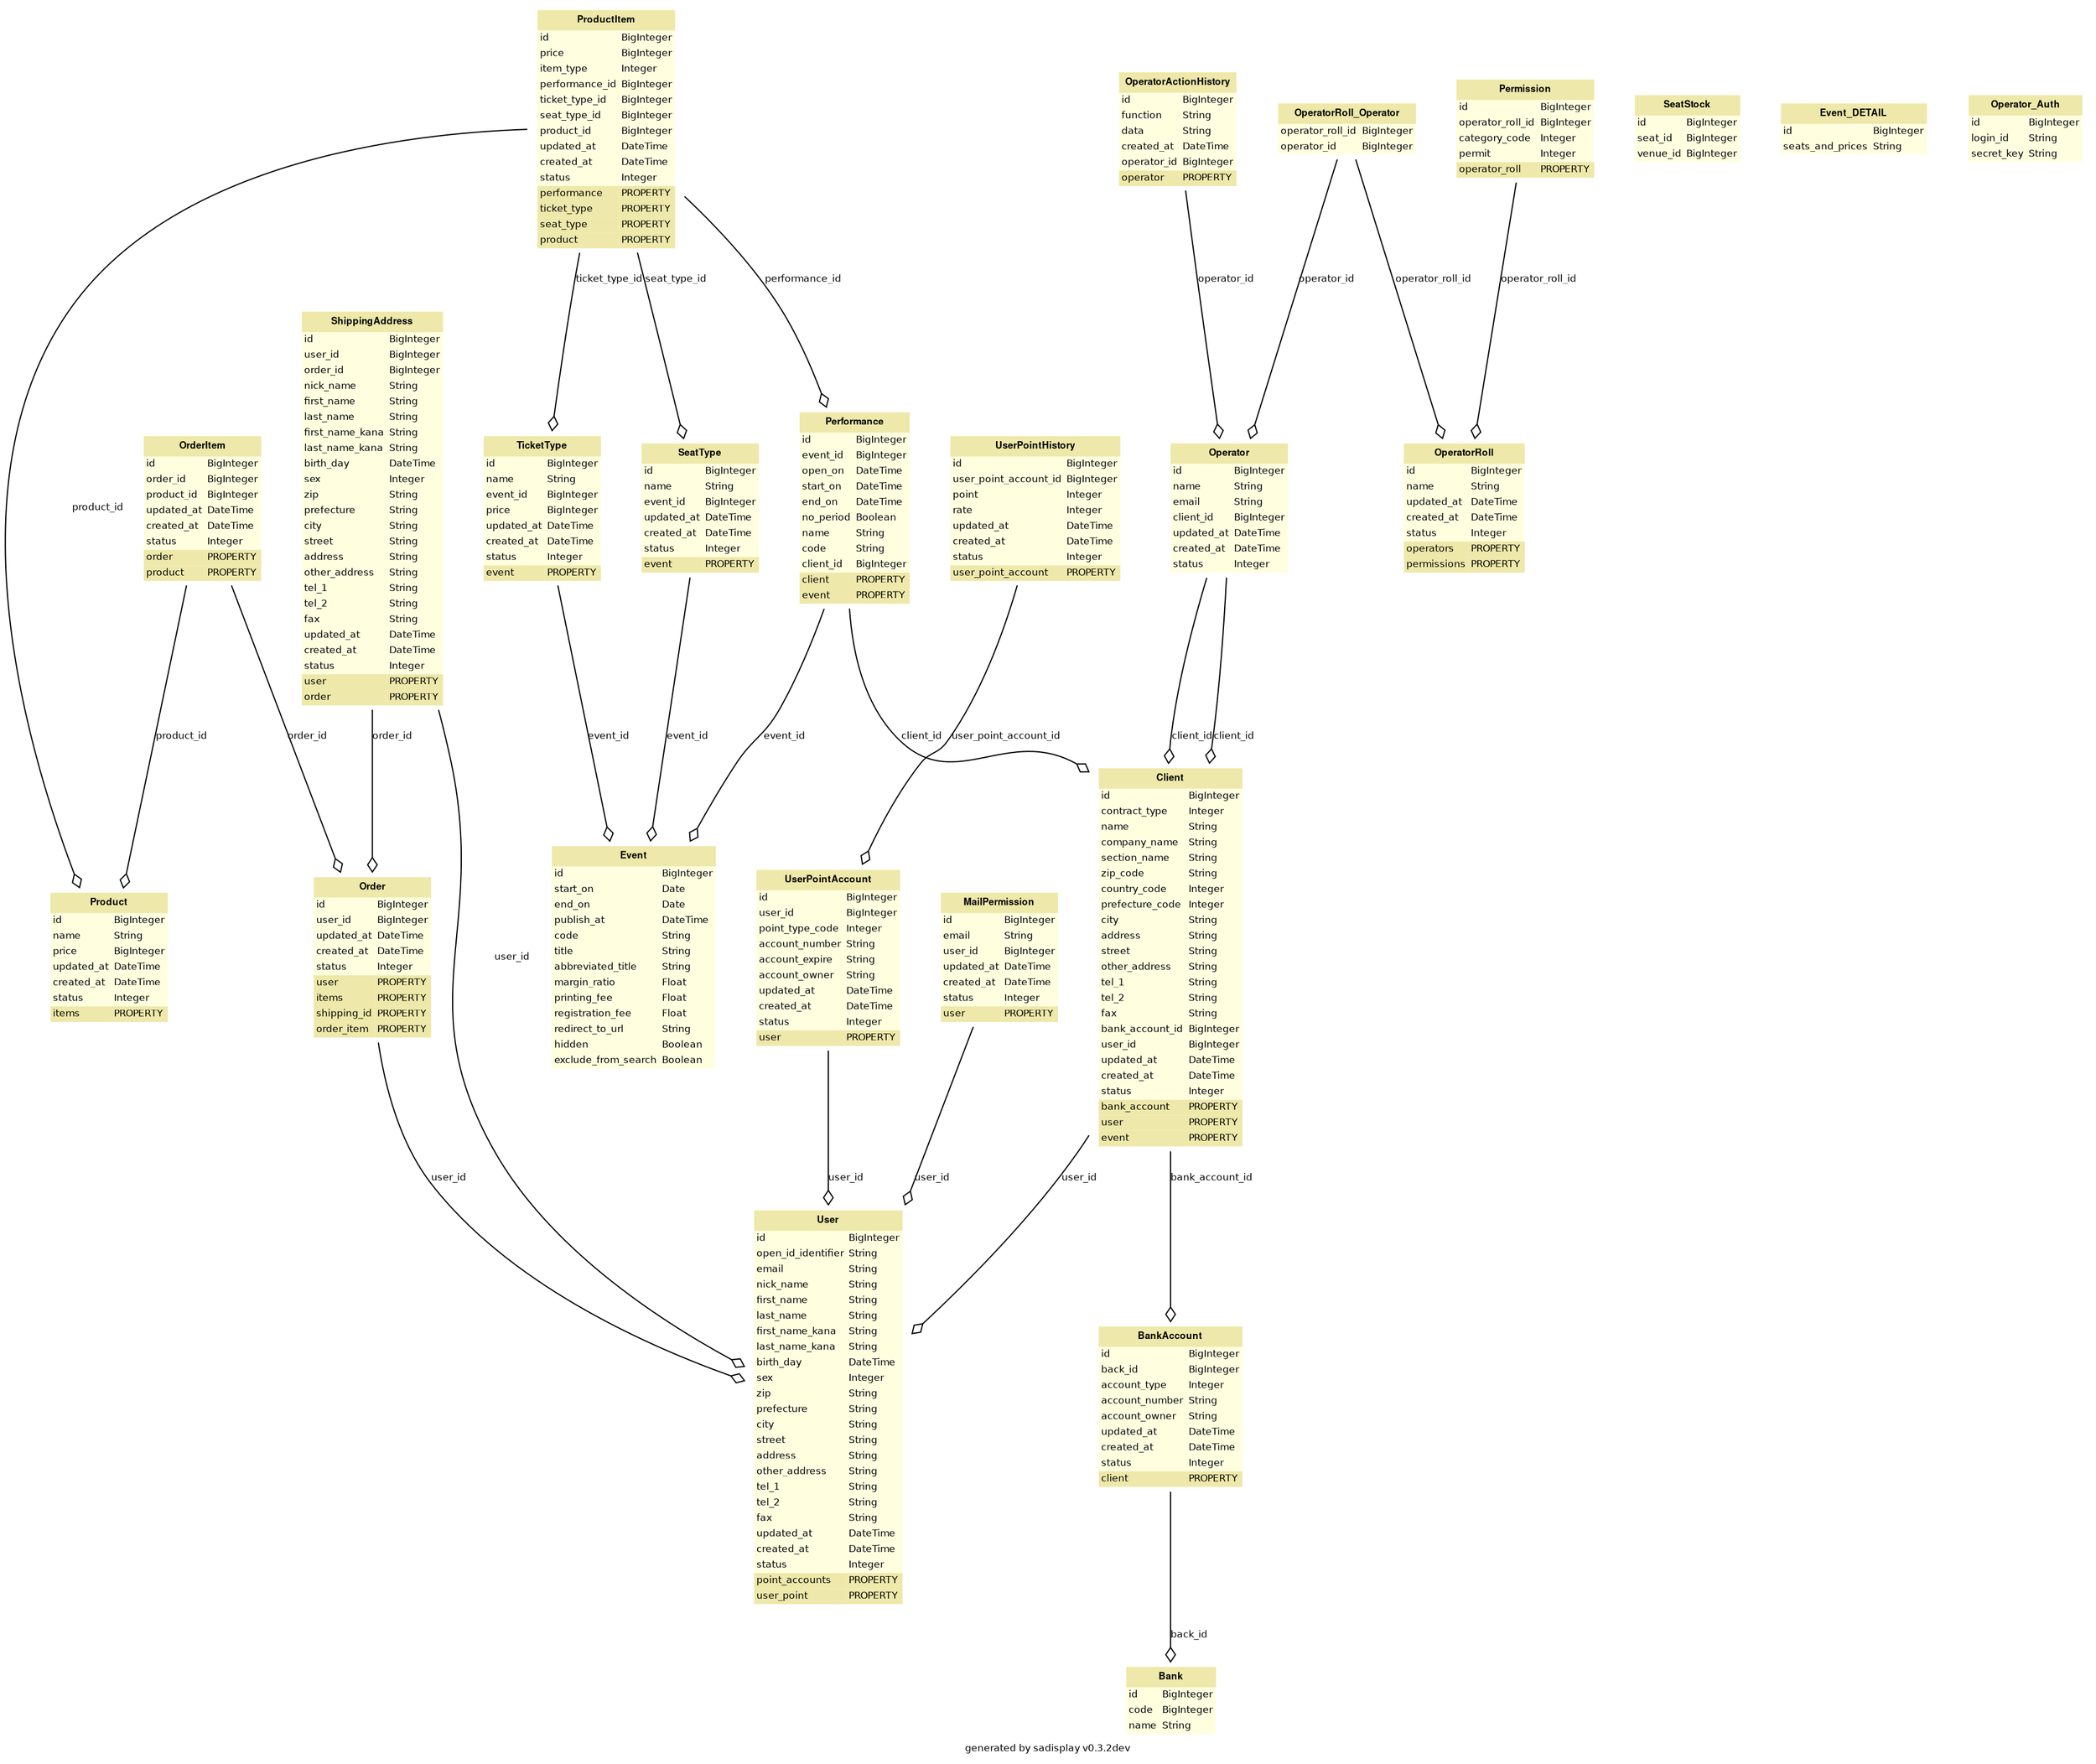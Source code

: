 
        digraph G {
            label = "generated by sadisplay v0.3.2dev";
            fontname = "Bitstream Vera Sans"
            fontsize = 8

            node [
                fontname = "Bitstream Vera Sans"
                fontsize = 8
                shape = "plaintext"
            ]

            edge [
                fontname = "Bitstream Vera Sans"
                fontsize = 8
            ]
    

        Bank [label=<
        <TABLE BGCOLOR="lightyellow" BORDER="0"
            CELLBORDER="0" CELLSPACING="0">
                <TR><TD COLSPAN="2" CELLPADDING="4"
                        ALIGN="CENTER" BGCOLOR="palegoldenrod"
                ><FONT FACE="Helvetica Bold" COLOR="black"
                >Bank</FONT></TD></TR><TR><TD ALIGN="LEFT" BORDER="0"
        ><FONT FACE="Bitstream Vera Sans">id</FONT
        ></TD><TD ALIGN="LEFT"
        ><FONT FACE="Bitstream Vera Sans">BigInteger</FONT
        ></TD></TR> <TR><TD ALIGN="LEFT" BORDER="0"
        ><FONT FACE="Bitstream Vera Sans">code</FONT
        ></TD><TD ALIGN="LEFT"
        ><FONT FACE="Bitstream Vera Sans">BigInteger</FONT
        ></TD></TR> <TR><TD ALIGN="LEFT" BORDER="0"
        ><FONT FACE="Bitstream Vera Sans">name</FONT
        ></TD><TD ALIGN="LEFT"
        ><FONT FACE="Bitstream Vera Sans">String</FONT
        ></TD></TR>
        </TABLE>
    >]
    

        BankAccount [label=<
        <TABLE BGCOLOR="lightyellow" BORDER="0"
            CELLBORDER="0" CELLSPACING="0">
                <TR><TD COLSPAN="2" CELLPADDING="4"
                        ALIGN="CENTER" BGCOLOR="palegoldenrod"
                ><FONT FACE="Helvetica Bold" COLOR="black"
                >BankAccount</FONT></TD></TR><TR><TD ALIGN="LEFT" BORDER="0"
        ><FONT FACE="Bitstream Vera Sans">id</FONT
        ></TD><TD ALIGN="LEFT"
        ><FONT FACE="Bitstream Vera Sans">BigInteger</FONT
        ></TD></TR> <TR><TD ALIGN="LEFT" BORDER="0"
        ><FONT FACE="Bitstream Vera Sans">back_id</FONT
        ></TD><TD ALIGN="LEFT"
        ><FONT FACE="Bitstream Vera Sans">BigInteger</FONT
        ></TD></TR> <TR><TD ALIGN="LEFT" BORDER="0"
        ><FONT FACE="Bitstream Vera Sans">account_type</FONT
        ></TD><TD ALIGN="LEFT"
        ><FONT FACE="Bitstream Vera Sans">Integer</FONT
        ></TD></TR> <TR><TD ALIGN="LEFT" BORDER="0"
        ><FONT FACE="Bitstream Vera Sans">account_number</FONT
        ></TD><TD ALIGN="LEFT"
        ><FONT FACE="Bitstream Vera Sans">String</FONT
        ></TD></TR> <TR><TD ALIGN="LEFT" BORDER="0"
        ><FONT FACE="Bitstream Vera Sans">account_owner</FONT
        ></TD><TD ALIGN="LEFT"
        ><FONT FACE="Bitstream Vera Sans">String</FONT
        ></TD></TR> <TR><TD ALIGN="LEFT" BORDER="0"
        ><FONT FACE="Bitstream Vera Sans">updated_at</FONT
        ></TD><TD ALIGN="LEFT"
        ><FONT FACE="Bitstream Vera Sans">DateTime</FONT
        ></TD></TR> <TR><TD ALIGN="LEFT" BORDER="0"
        ><FONT FACE="Bitstream Vera Sans">created_at</FONT
        ></TD><TD ALIGN="LEFT"
        ><FONT FACE="Bitstream Vera Sans">DateTime</FONT
        ></TD></TR> <TR><TD ALIGN="LEFT" BORDER="0"
        ><FONT FACE="Bitstream Vera Sans">status</FONT
        ></TD><TD ALIGN="LEFT"
        ><FONT FACE="Bitstream Vera Sans">Integer</FONT
        ></TD></TR><TR><TD ALIGN="LEFT" BORDER="0"
        BGCOLOR="palegoldenrod"
        ><FONT FACE="Bitstream Vera Sans">client</FONT></TD
        ><TD BGCOLOR="palegoldenrod" ALIGN="LEFT"
        ><FONT FACE="Bitstream Vera Sans">PROPERTY</FONT
        ></TD></TR>
        </TABLE>
    >]
    

        Client [label=<
        <TABLE BGCOLOR="lightyellow" BORDER="0"
            CELLBORDER="0" CELLSPACING="0">
                <TR><TD COLSPAN="2" CELLPADDING="4"
                        ALIGN="CENTER" BGCOLOR="palegoldenrod"
                ><FONT FACE="Helvetica Bold" COLOR="black"
                >Client</FONT></TD></TR><TR><TD ALIGN="LEFT" BORDER="0"
        ><FONT FACE="Bitstream Vera Sans">id</FONT
        ></TD><TD ALIGN="LEFT"
        ><FONT FACE="Bitstream Vera Sans">BigInteger</FONT
        ></TD></TR> <TR><TD ALIGN="LEFT" BORDER="0"
        ><FONT FACE="Bitstream Vera Sans">contract_type</FONT
        ></TD><TD ALIGN="LEFT"
        ><FONT FACE="Bitstream Vera Sans">Integer</FONT
        ></TD></TR> <TR><TD ALIGN="LEFT" BORDER="0"
        ><FONT FACE="Bitstream Vera Sans">name</FONT
        ></TD><TD ALIGN="LEFT"
        ><FONT FACE="Bitstream Vera Sans">String</FONT
        ></TD></TR> <TR><TD ALIGN="LEFT" BORDER="0"
        ><FONT FACE="Bitstream Vera Sans">company_name</FONT
        ></TD><TD ALIGN="LEFT"
        ><FONT FACE="Bitstream Vera Sans">String</FONT
        ></TD></TR> <TR><TD ALIGN="LEFT" BORDER="0"
        ><FONT FACE="Bitstream Vera Sans">section_name</FONT
        ></TD><TD ALIGN="LEFT"
        ><FONT FACE="Bitstream Vera Sans">String</FONT
        ></TD></TR> <TR><TD ALIGN="LEFT" BORDER="0"
        ><FONT FACE="Bitstream Vera Sans">zip_code</FONT
        ></TD><TD ALIGN="LEFT"
        ><FONT FACE="Bitstream Vera Sans">String</FONT
        ></TD></TR> <TR><TD ALIGN="LEFT" BORDER="0"
        ><FONT FACE="Bitstream Vera Sans">country_code</FONT
        ></TD><TD ALIGN="LEFT"
        ><FONT FACE="Bitstream Vera Sans">Integer</FONT
        ></TD></TR> <TR><TD ALIGN="LEFT" BORDER="0"
        ><FONT FACE="Bitstream Vera Sans">prefecture_code</FONT
        ></TD><TD ALIGN="LEFT"
        ><FONT FACE="Bitstream Vera Sans">Integer</FONT
        ></TD></TR> <TR><TD ALIGN="LEFT" BORDER="0"
        ><FONT FACE="Bitstream Vera Sans">city</FONT
        ></TD><TD ALIGN="LEFT"
        ><FONT FACE="Bitstream Vera Sans">String</FONT
        ></TD></TR> <TR><TD ALIGN="LEFT" BORDER="0"
        ><FONT FACE="Bitstream Vera Sans">address</FONT
        ></TD><TD ALIGN="LEFT"
        ><FONT FACE="Bitstream Vera Sans">String</FONT
        ></TD></TR> <TR><TD ALIGN="LEFT" BORDER="0"
        ><FONT FACE="Bitstream Vera Sans">street</FONT
        ></TD><TD ALIGN="LEFT"
        ><FONT FACE="Bitstream Vera Sans">String</FONT
        ></TD></TR> <TR><TD ALIGN="LEFT" BORDER="0"
        ><FONT FACE="Bitstream Vera Sans">other_address</FONT
        ></TD><TD ALIGN="LEFT"
        ><FONT FACE="Bitstream Vera Sans">String</FONT
        ></TD></TR> <TR><TD ALIGN="LEFT" BORDER="0"
        ><FONT FACE="Bitstream Vera Sans">tel_1</FONT
        ></TD><TD ALIGN="LEFT"
        ><FONT FACE="Bitstream Vera Sans">String</FONT
        ></TD></TR> <TR><TD ALIGN="LEFT" BORDER="0"
        ><FONT FACE="Bitstream Vera Sans">tel_2</FONT
        ></TD><TD ALIGN="LEFT"
        ><FONT FACE="Bitstream Vera Sans">String</FONT
        ></TD></TR> <TR><TD ALIGN="LEFT" BORDER="0"
        ><FONT FACE="Bitstream Vera Sans">fax</FONT
        ></TD><TD ALIGN="LEFT"
        ><FONT FACE="Bitstream Vera Sans">String</FONT
        ></TD></TR> <TR><TD ALIGN="LEFT" BORDER="0"
        ><FONT FACE="Bitstream Vera Sans">bank_account_id</FONT
        ></TD><TD ALIGN="LEFT"
        ><FONT FACE="Bitstream Vera Sans">BigInteger</FONT
        ></TD></TR> <TR><TD ALIGN="LEFT" BORDER="0"
        ><FONT FACE="Bitstream Vera Sans">user_id</FONT
        ></TD><TD ALIGN="LEFT"
        ><FONT FACE="Bitstream Vera Sans">BigInteger</FONT
        ></TD></TR> <TR><TD ALIGN="LEFT" BORDER="0"
        ><FONT FACE="Bitstream Vera Sans">updated_at</FONT
        ></TD><TD ALIGN="LEFT"
        ><FONT FACE="Bitstream Vera Sans">DateTime</FONT
        ></TD></TR> <TR><TD ALIGN="LEFT" BORDER="0"
        ><FONT FACE="Bitstream Vera Sans">created_at</FONT
        ></TD><TD ALIGN="LEFT"
        ><FONT FACE="Bitstream Vera Sans">DateTime</FONT
        ></TD></TR> <TR><TD ALIGN="LEFT" BORDER="0"
        ><FONT FACE="Bitstream Vera Sans">status</FONT
        ></TD><TD ALIGN="LEFT"
        ><FONT FACE="Bitstream Vera Sans">Integer</FONT
        ></TD></TR><TR><TD ALIGN="LEFT" BORDER="0"
        BGCOLOR="palegoldenrod"
        ><FONT FACE="Bitstream Vera Sans">bank_account</FONT></TD
        ><TD BGCOLOR="palegoldenrod" ALIGN="LEFT"
        ><FONT FACE="Bitstream Vera Sans">PROPERTY</FONT
        ></TD></TR> <TR><TD ALIGN="LEFT" BORDER="0"
        BGCOLOR="palegoldenrod"
        ><FONT FACE="Bitstream Vera Sans">user</FONT></TD
        ><TD BGCOLOR="palegoldenrod" ALIGN="LEFT"
        ><FONT FACE="Bitstream Vera Sans">PROPERTY</FONT
        ></TD></TR> <TR><TD ALIGN="LEFT" BORDER="0"
        BGCOLOR="palegoldenrod"
        ><FONT FACE="Bitstream Vera Sans">event</FONT></TD
        ><TD BGCOLOR="palegoldenrod" ALIGN="LEFT"
        ><FONT FACE="Bitstream Vera Sans">PROPERTY</FONT
        ></TD></TR>
        </TABLE>
    >]
    

        Event [label=<
        <TABLE BGCOLOR="lightyellow" BORDER="0"
            CELLBORDER="0" CELLSPACING="0">
                <TR><TD COLSPAN="2" CELLPADDING="4"
                        ALIGN="CENTER" BGCOLOR="palegoldenrod"
                ><FONT FACE="Helvetica Bold" COLOR="black"
                >Event</FONT></TD></TR><TR><TD ALIGN="LEFT" BORDER="0"
        ><FONT FACE="Bitstream Vera Sans">id</FONT
        ></TD><TD ALIGN="LEFT"
        ><FONT FACE="Bitstream Vera Sans">BigInteger</FONT
        ></TD></TR> <TR><TD ALIGN="LEFT" BORDER="0"
        ><FONT FACE="Bitstream Vera Sans">start_on</FONT
        ></TD><TD ALIGN="LEFT"
        ><FONT FACE="Bitstream Vera Sans">Date</FONT
        ></TD></TR> <TR><TD ALIGN="LEFT" BORDER="0"
        ><FONT FACE="Bitstream Vera Sans">end_on</FONT
        ></TD><TD ALIGN="LEFT"
        ><FONT FACE="Bitstream Vera Sans">Date</FONT
        ></TD></TR> <TR><TD ALIGN="LEFT" BORDER="0"
        ><FONT FACE="Bitstream Vera Sans">publish_at</FONT
        ></TD><TD ALIGN="LEFT"
        ><FONT FACE="Bitstream Vera Sans">DateTime</FONT
        ></TD></TR> <TR><TD ALIGN="LEFT" BORDER="0"
        ><FONT FACE="Bitstream Vera Sans">code</FONT
        ></TD><TD ALIGN="LEFT"
        ><FONT FACE="Bitstream Vera Sans">String</FONT
        ></TD></TR> <TR><TD ALIGN="LEFT" BORDER="0"
        ><FONT FACE="Bitstream Vera Sans">title</FONT
        ></TD><TD ALIGN="LEFT"
        ><FONT FACE="Bitstream Vera Sans">String</FONT
        ></TD></TR> <TR><TD ALIGN="LEFT" BORDER="0"
        ><FONT FACE="Bitstream Vera Sans">abbreviated_title</FONT
        ></TD><TD ALIGN="LEFT"
        ><FONT FACE="Bitstream Vera Sans">String</FONT
        ></TD></TR> <TR><TD ALIGN="LEFT" BORDER="0"
        ><FONT FACE="Bitstream Vera Sans">margin_ratio</FONT
        ></TD><TD ALIGN="LEFT"
        ><FONT FACE="Bitstream Vera Sans">Float</FONT
        ></TD></TR> <TR><TD ALIGN="LEFT" BORDER="0"
        ><FONT FACE="Bitstream Vera Sans">printing_fee</FONT
        ></TD><TD ALIGN="LEFT"
        ><FONT FACE="Bitstream Vera Sans">Float</FONT
        ></TD></TR> <TR><TD ALIGN="LEFT" BORDER="0"
        ><FONT FACE="Bitstream Vera Sans">registration_fee</FONT
        ></TD><TD ALIGN="LEFT"
        ><FONT FACE="Bitstream Vera Sans">Float</FONT
        ></TD></TR> <TR><TD ALIGN="LEFT" BORDER="0"
        ><FONT FACE="Bitstream Vera Sans">redirect_to_url</FONT
        ></TD><TD ALIGN="LEFT"
        ><FONT FACE="Bitstream Vera Sans">String</FONT
        ></TD></TR> <TR><TD ALIGN="LEFT" BORDER="0"
        ><FONT FACE="Bitstream Vera Sans">hidden</FONT
        ></TD><TD ALIGN="LEFT"
        ><FONT FACE="Bitstream Vera Sans">Boolean</FONT
        ></TD></TR> <TR><TD ALIGN="LEFT" BORDER="0"
        ><FONT FACE="Bitstream Vera Sans">exclude_from_search</FONT
        ></TD><TD ALIGN="LEFT"
        ><FONT FACE="Bitstream Vera Sans">Boolean</FONT
        ></TD></TR> <TR><TD ALIGN="LEFT" BORDER="0"
        ><FONT FACE="Bitstream Vera Sans">seats_and_prices</FONT
        ></TD><TD ALIGN="LEFT"
        ><FONT FACE="Bitstream Vera Sans">String</FONT
        ></TD></TR><TR><TD ALIGN="LEFT" BORDER="0"
        BGCOLOR="palegoldenrod"
        ><FONT FACE="Bitstream Vera Sans">performances</FONT></TD
        ><TD BGCOLOR="palegoldenrod" ALIGN="LEFT"
        ><FONT FACE="Bitstream Vera Sans">PROPERTY</FONT
        ></TD></TR>
        </TABLE>
    >]
    

        MailPermission [label=<
        <TABLE BGCOLOR="lightyellow" BORDER="0"
            CELLBORDER="0" CELLSPACING="0">
                <TR><TD COLSPAN="2" CELLPADDING="4"
                        ALIGN="CENTER" BGCOLOR="palegoldenrod"
                ><FONT FACE="Helvetica Bold" COLOR="black"
                >MailPermission</FONT></TD></TR><TR><TD ALIGN="LEFT" BORDER="0"
        ><FONT FACE="Bitstream Vera Sans">id</FONT
        ></TD><TD ALIGN="LEFT"
        ><FONT FACE="Bitstream Vera Sans">BigInteger</FONT
        ></TD></TR> <TR><TD ALIGN="LEFT" BORDER="0"
        ><FONT FACE="Bitstream Vera Sans">email</FONT
        ></TD><TD ALIGN="LEFT"
        ><FONT FACE="Bitstream Vera Sans">String</FONT
        ></TD></TR> <TR><TD ALIGN="LEFT" BORDER="0"
        ><FONT FACE="Bitstream Vera Sans">user_id</FONT
        ></TD><TD ALIGN="LEFT"
        ><FONT FACE="Bitstream Vera Sans">BigInteger</FONT
        ></TD></TR> <TR><TD ALIGN="LEFT" BORDER="0"
        ><FONT FACE="Bitstream Vera Sans">updated_at</FONT
        ></TD><TD ALIGN="LEFT"
        ><FONT FACE="Bitstream Vera Sans">DateTime</FONT
        ></TD></TR> <TR><TD ALIGN="LEFT" BORDER="0"
        ><FONT FACE="Bitstream Vera Sans">created_at</FONT
        ></TD><TD ALIGN="LEFT"
        ><FONT FACE="Bitstream Vera Sans">DateTime</FONT
        ></TD></TR> <TR><TD ALIGN="LEFT" BORDER="0"
        ><FONT FACE="Bitstream Vera Sans">status</FONT
        ></TD><TD ALIGN="LEFT"
        ><FONT FACE="Bitstream Vera Sans">Integer</FONT
        ></TD></TR><TR><TD ALIGN="LEFT" BORDER="0"
        BGCOLOR="palegoldenrod"
        ><FONT FACE="Bitstream Vera Sans">user</FONT></TD
        ><TD BGCOLOR="palegoldenrod" ALIGN="LEFT"
        ><FONT FACE="Bitstream Vera Sans">PROPERTY</FONT
        ></TD></TR>
        </TABLE>
    >]
    

        Operator [label=<
        <TABLE BGCOLOR="lightyellow" BORDER="0"
            CELLBORDER="0" CELLSPACING="0">
                <TR><TD COLSPAN="2" CELLPADDING="4"
                        ALIGN="CENTER" BGCOLOR="palegoldenrod"
                ><FONT FACE="Helvetica Bold" COLOR="black"
                >Operator</FONT></TD></TR><TR><TD ALIGN="LEFT" BORDER="0"
        ><FONT FACE="Bitstream Vera Sans">id</FONT
        ></TD><TD ALIGN="LEFT"
        ><FONT FACE="Bitstream Vera Sans">BigInteger</FONT
        ></TD></TR> <TR><TD ALIGN="LEFT" BORDER="0"
        ><FONT FACE="Bitstream Vera Sans">name</FONT
        ></TD><TD ALIGN="LEFT"
        ><FONT FACE="Bitstream Vera Sans">String</FONT
        ></TD></TR> <TR><TD ALIGN="LEFT" BORDER="0"
        ><FONT FACE="Bitstream Vera Sans">email</FONT
        ></TD><TD ALIGN="LEFT"
        ><FONT FACE="Bitstream Vera Sans">String</FONT
        ></TD></TR> <TR><TD ALIGN="LEFT" BORDER="0"
        ><FONT FACE="Bitstream Vera Sans">client_id</FONT
        ></TD><TD ALIGN="LEFT"
        ><FONT FACE="Bitstream Vera Sans">BigInteger</FONT
        ></TD></TR> <TR><TD ALIGN="LEFT" BORDER="0"
        ><FONT FACE="Bitstream Vera Sans">updated_at</FONT
        ></TD><TD ALIGN="LEFT"
        ><FONT FACE="Bitstream Vera Sans">DateTime</FONT
        ></TD></TR> <TR><TD ALIGN="LEFT" BORDER="0"
        ><FONT FACE="Bitstream Vera Sans">created_at</FONT
        ></TD><TD ALIGN="LEFT"
        ><FONT FACE="Bitstream Vera Sans">DateTime</FONT
        ></TD></TR> <TR><TD ALIGN="LEFT" BORDER="0"
        ><FONT FACE="Bitstream Vera Sans">status</FONT
        ></TD><TD ALIGN="LEFT"
        ><FONT FACE="Bitstream Vera Sans">Integer</FONT
        ></TD></TR> <TR><TD ALIGN="LEFT" BORDER="0"
        ><FONT FACE="Bitstream Vera Sans">login_id</FONT
        ></TD><TD ALIGN="LEFT"
        ><FONT FACE="Bitstream Vera Sans">String</FONT
        ></TD></TR> <TR><TD ALIGN="LEFT" BORDER="0"
        ><FONT FACE="Bitstream Vera Sans">secret_key</FONT
        ></TD><TD ALIGN="LEFT"
        ><FONT FACE="Bitstream Vera Sans">String</FONT
        ></TD></TR><TR><TD ALIGN="LEFT" BORDER="0"
        BGCOLOR="palegoldenrod"
        ><FONT FACE="Bitstream Vera Sans">client</FONT></TD
        ><TD BGCOLOR="palegoldenrod" ALIGN="LEFT"
        ><FONT FACE="Bitstream Vera Sans">PROPERTY</FONT
        ></TD></TR> <TR><TD ALIGN="LEFT" BORDER="0"
        BGCOLOR="palegoldenrod"
        ><FONT FACE="Bitstream Vera Sans">OperatorRoll</FONT></TD
        ><TD BGCOLOR="palegoldenrod" ALIGN="LEFT"
        ><FONT FACE="Bitstream Vera Sans">PROPERTY</FONT
        ></TD></TR>
        </TABLE>
    >]
    

        OperatorActionHistory [label=<
        <TABLE BGCOLOR="lightyellow" BORDER="0"
            CELLBORDER="0" CELLSPACING="0">
                <TR><TD COLSPAN="2" CELLPADDING="4"
                        ALIGN="CENTER" BGCOLOR="palegoldenrod"
                ><FONT FACE="Helvetica Bold" COLOR="black"
                >OperatorActionHistory</FONT></TD></TR><TR><TD ALIGN="LEFT" BORDER="0"
        ><FONT FACE="Bitstream Vera Sans">id</FONT
        ></TD><TD ALIGN="LEFT"
        ><FONT FACE="Bitstream Vera Sans">BigInteger</FONT
        ></TD></TR> <TR><TD ALIGN="LEFT" BORDER="0"
        ><FONT FACE="Bitstream Vera Sans">function</FONT
        ></TD><TD ALIGN="LEFT"
        ><FONT FACE="Bitstream Vera Sans">String</FONT
        ></TD></TR> <TR><TD ALIGN="LEFT" BORDER="0"
        ><FONT FACE="Bitstream Vera Sans">data</FONT
        ></TD><TD ALIGN="LEFT"
        ><FONT FACE="Bitstream Vera Sans">String</FONT
        ></TD></TR> <TR><TD ALIGN="LEFT" BORDER="0"
        ><FONT FACE="Bitstream Vera Sans">created_at</FONT
        ></TD><TD ALIGN="LEFT"
        ><FONT FACE="Bitstream Vera Sans">DateTime</FONT
        ></TD></TR> <TR><TD ALIGN="LEFT" BORDER="0"
        ><FONT FACE="Bitstream Vera Sans">operator_id</FONT
        ></TD><TD ALIGN="LEFT"
        ><FONT FACE="Bitstream Vera Sans">BigInteger</FONT
        ></TD></TR><TR><TD ALIGN="LEFT" BORDER="0"
        BGCOLOR="palegoldenrod"
        ><FONT FACE="Bitstream Vera Sans">operator</FONT></TD
        ><TD BGCOLOR="palegoldenrod" ALIGN="LEFT"
        ><FONT FACE="Bitstream Vera Sans">PROPERTY</FONT
        ></TD></TR>
        </TABLE>
    >]
    

        OperatorRoll [label=<
        <TABLE BGCOLOR="lightyellow" BORDER="0"
            CELLBORDER="0" CELLSPACING="0">
                <TR><TD COLSPAN="2" CELLPADDING="4"
                        ALIGN="CENTER" BGCOLOR="palegoldenrod"
                ><FONT FACE="Helvetica Bold" COLOR="black"
                >OperatorRoll</FONT></TD></TR><TR><TD ALIGN="LEFT" BORDER="0"
        ><FONT FACE="Bitstream Vera Sans">id</FONT
        ></TD><TD ALIGN="LEFT"
        ><FONT FACE="Bitstream Vera Sans">BigInteger</FONT
        ></TD></TR> <TR><TD ALIGN="LEFT" BORDER="0"
        ><FONT FACE="Bitstream Vera Sans">name</FONT
        ></TD><TD ALIGN="LEFT"
        ><FONT FACE="Bitstream Vera Sans">String</FONT
        ></TD></TR> <TR><TD ALIGN="LEFT" BORDER="0"
        ><FONT FACE="Bitstream Vera Sans">updated_at</FONT
        ></TD><TD ALIGN="LEFT"
        ><FONT FACE="Bitstream Vera Sans">DateTime</FONT
        ></TD></TR> <TR><TD ALIGN="LEFT" BORDER="0"
        ><FONT FACE="Bitstream Vera Sans">created_at</FONT
        ></TD><TD ALIGN="LEFT"
        ><FONT FACE="Bitstream Vera Sans">DateTime</FONT
        ></TD></TR> <TR><TD ALIGN="LEFT" BORDER="0"
        ><FONT FACE="Bitstream Vera Sans">status</FONT
        ></TD><TD ALIGN="LEFT"
        ><FONT FACE="Bitstream Vera Sans">Integer</FONT
        ></TD></TR><TR><TD ALIGN="LEFT" BORDER="0"
        BGCOLOR="palegoldenrod"
        ><FONT FACE="Bitstream Vera Sans">operators</FONT></TD
        ><TD BGCOLOR="palegoldenrod" ALIGN="LEFT"
        ><FONT FACE="Bitstream Vera Sans">PROPERTY</FONT
        ></TD></TR> <TR><TD ALIGN="LEFT" BORDER="0"
        BGCOLOR="palegoldenrod"
        ><FONT FACE="Bitstream Vera Sans">permissions</FONT></TD
        ><TD BGCOLOR="palegoldenrod" ALIGN="LEFT"
        ><FONT FACE="Bitstream Vera Sans">PROPERTY</FONT
        ></TD></TR>
        </TABLE>
    >]
    

        Order [label=<
        <TABLE BGCOLOR="lightyellow" BORDER="0"
            CELLBORDER="0" CELLSPACING="0">
                <TR><TD COLSPAN="2" CELLPADDING="4"
                        ALIGN="CENTER" BGCOLOR="palegoldenrod"
                ><FONT FACE="Helvetica Bold" COLOR="black"
                >Order</FONT></TD></TR><TR><TD ALIGN="LEFT" BORDER="0"
        ><FONT FACE="Bitstream Vera Sans">id</FONT
        ></TD><TD ALIGN="LEFT"
        ><FONT FACE="Bitstream Vera Sans">BigInteger</FONT
        ></TD></TR> <TR><TD ALIGN="LEFT" BORDER="0"
        ><FONT FACE="Bitstream Vera Sans">user_id</FONT
        ></TD><TD ALIGN="LEFT"
        ><FONT FACE="Bitstream Vera Sans">BigInteger</FONT
        ></TD></TR> <TR><TD ALIGN="LEFT" BORDER="0"
        ><FONT FACE="Bitstream Vera Sans">updated_at</FONT
        ></TD><TD ALIGN="LEFT"
        ><FONT FACE="Bitstream Vera Sans">DateTime</FONT
        ></TD></TR> <TR><TD ALIGN="LEFT" BORDER="0"
        ><FONT FACE="Bitstream Vera Sans">created_at</FONT
        ></TD><TD ALIGN="LEFT"
        ><FONT FACE="Bitstream Vera Sans">DateTime</FONT
        ></TD></TR> <TR><TD ALIGN="LEFT" BORDER="0"
        ><FONT FACE="Bitstream Vera Sans">status</FONT
        ></TD><TD ALIGN="LEFT"
        ><FONT FACE="Bitstream Vera Sans">Integer</FONT
        ></TD></TR><TR><TD ALIGN="LEFT" BORDER="0"
        BGCOLOR="palegoldenrod"
        ><FONT FACE="Bitstream Vera Sans">user</FONT></TD
        ><TD BGCOLOR="palegoldenrod" ALIGN="LEFT"
        ><FONT FACE="Bitstream Vera Sans">PROPERTY</FONT
        ></TD></TR> <TR><TD ALIGN="LEFT" BORDER="0"
        BGCOLOR="palegoldenrod"
        ><FONT FACE="Bitstream Vera Sans">items</FONT></TD
        ><TD BGCOLOR="palegoldenrod" ALIGN="LEFT"
        ><FONT FACE="Bitstream Vera Sans">PROPERTY</FONT
        ></TD></TR> <TR><TD ALIGN="LEFT" BORDER="0"
        BGCOLOR="palegoldenrod"
        ><FONT FACE="Bitstream Vera Sans">shipping_id</FONT></TD
        ><TD BGCOLOR="palegoldenrod" ALIGN="LEFT"
        ><FONT FACE="Bitstream Vera Sans">PROPERTY</FONT
        ></TD></TR> <TR><TD ALIGN="LEFT" BORDER="0"
        BGCOLOR="palegoldenrod"
        ><FONT FACE="Bitstream Vera Sans">order_item</FONT></TD
        ><TD BGCOLOR="palegoldenrod" ALIGN="LEFT"
        ><FONT FACE="Bitstream Vera Sans">PROPERTY</FONT
        ></TD></TR>
        </TABLE>
    >]
    

        OrderItem [label=<
        <TABLE BGCOLOR="lightyellow" BORDER="0"
            CELLBORDER="0" CELLSPACING="0">
                <TR><TD COLSPAN="2" CELLPADDING="4"
                        ALIGN="CENTER" BGCOLOR="palegoldenrod"
                ><FONT FACE="Helvetica Bold" COLOR="black"
                >OrderItem</FONT></TD></TR><TR><TD ALIGN="LEFT" BORDER="0"
        ><FONT FACE="Bitstream Vera Sans">id</FONT
        ></TD><TD ALIGN="LEFT"
        ><FONT FACE="Bitstream Vera Sans">BigInteger</FONT
        ></TD></TR> <TR><TD ALIGN="LEFT" BORDER="0"
        ><FONT FACE="Bitstream Vera Sans">order_id</FONT
        ></TD><TD ALIGN="LEFT"
        ><FONT FACE="Bitstream Vera Sans">BigInteger</FONT
        ></TD></TR> <TR><TD ALIGN="LEFT" BORDER="0"
        ><FONT FACE="Bitstream Vera Sans">product_id</FONT
        ></TD><TD ALIGN="LEFT"
        ><FONT FACE="Bitstream Vera Sans">BigInteger</FONT
        ></TD></TR> <TR><TD ALIGN="LEFT" BORDER="0"
        ><FONT FACE="Bitstream Vera Sans">updated_at</FONT
        ></TD><TD ALIGN="LEFT"
        ><FONT FACE="Bitstream Vera Sans">DateTime</FONT
        ></TD></TR> <TR><TD ALIGN="LEFT" BORDER="0"
        ><FONT FACE="Bitstream Vera Sans">created_at</FONT
        ></TD><TD ALIGN="LEFT"
        ><FONT FACE="Bitstream Vera Sans">DateTime</FONT
        ></TD></TR> <TR><TD ALIGN="LEFT" BORDER="0"
        ><FONT FACE="Bitstream Vera Sans">status</FONT
        ></TD><TD ALIGN="LEFT"
        ><FONT FACE="Bitstream Vera Sans">Integer</FONT
        ></TD></TR><TR><TD ALIGN="LEFT" BORDER="0"
        BGCOLOR="palegoldenrod"
        ><FONT FACE="Bitstream Vera Sans">order</FONT></TD
        ><TD BGCOLOR="palegoldenrod" ALIGN="LEFT"
        ><FONT FACE="Bitstream Vera Sans">PROPERTY</FONT
        ></TD></TR> <TR><TD ALIGN="LEFT" BORDER="0"
        BGCOLOR="palegoldenrod"
        ><FONT FACE="Bitstream Vera Sans">product</FONT></TD
        ><TD BGCOLOR="palegoldenrod" ALIGN="LEFT"
        ><FONT FACE="Bitstream Vera Sans">PROPERTY</FONT
        ></TD></TR>
        </TABLE>
    >]
    

        Performance [label=<
        <TABLE BGCOLOR="lightyellow" BORDER="0"
            CELLBORDER="0" CELLSPACING="0">
                <TR><TD COLSPAN="2" CELLPADDING="4"
                        ALIGN="CENTER" BGCOLOR="palegoldenrod"
                ><FONT FACE="Helvetica Bold" COLOR="black"
                >Performance</FONT></TD></TR><TR><TD ALIGN="LEFT" BORDER="0"
        ><FONT FACE="Bitstream Vera Sans">id</FONT
        ></TD><TD ALIGN="LEFT"
        ><FONT FACE="Bitstream Vera Sans">BigInteger</FONT
        ></TD></TR> <TR><TD ALIGN="LEFT" BORDER="0"
        ><FONT FACE="Bitstream Vera Sans">event_id</FONT
        ></TD><TD ALIGN="LEFT"
        ><FONT FACE="Bitstream Vera Sans">BigInteger</FONT
        ></TD></TR> <TR><TD ALIGN="LEFT" BORDER="0"
        ><FONT FACE="Bitstream Vera Sans">open_on</FONT
        ></TD><TD ALIGN="LEFT"
        ><FONT FACE="Bitstream Vera Sans">DateTime</FONT
        ></TD></TR> <TR><TD ALIGN="LEFT" BORDER="0"
        ><FONT FACE="Bitstream Vera Sans">start_on</FONT
        ></TD><TD ALIGN="LEFT"
        ><FONT FACE="Bitstream Vera Sans">DateTime</FONT
        ></TD></TR> <TR><TD ALIGN="LEFT" BORDER="0"
        ><FONT FACE="Bitstream Vera Sans">end_on</FONT
        ></TD><TD ALIGN="LEFT"
        ><FONT FACE="Bitstream Vera Sans">DateTime</FONT
        ></TD></TR> <TR><TD ALIGN="LEFT" BORDER="0"
        ><FONT FACE="Bitstream Vera Sans">no_period</FONT
        ></TD><TD ALIGN="LEFT"
        ><FONT FACE="Bitstream Vera Sans">Boolean</FONT
        ></TD></TR> <TR><TD ALIGN="LEFT" BORDER="0"
        ><FONT FACE="Bitstream Vera Sans">name</FONT
        ></TD><TD ALIGN="LEFT"
        ><FONT FACE="Bitstream Vera Sans">String</FONT
        ></TD></TR> <TR><TD ALIGN="LEFT" BORDER="0"
        ><FONT FACE="Bitstream Vera Sans">code</FONT
        ></TD><TD ALIGN="LEFT"
        ><FONT FACE="Bitstream Vera Sans">String</FONT
        ></TD></TR> <TR><TD ALIGN="LEFT" BORDER="0"
        ><FONT FACE="Bitstream Vera Sans">client_id</FONT
        ></TD><TD ALIGN="LEFT"
        ><FONT FACE="Bitstream Vera Sans">BigInteger</FONT
        ></TD></TR><TR><TD ALIGN="LEFT" BORDER="0"
        BGCOLOR="palegoldenrod"
        ><FONT FACE="Bitstream Vera Sans">client</FONT></TD
        ><TD BGCOLOR="palegoldenrod" ALIGN="LEFT"
        ><FONT FACE="Bitstream Vera Sans">PROPERTY</FONT
        ></TD></TR> <TR><TD ALIGN="LEFT" BORDER="0"
        BGCOLOR="palegoldenrod"
        ><FONT FACE="Bitstream Vera Sans">event</FONT></TD
        ><TD BGCOLOR="palegoldenrod" ALIGN="LEFT"
        ><FONT FACE="Bitstream Vera Sans">PROPERTY</FONT
        ></TD></TR>
        </TABLE>
    >]
    

        Permission [label=<
        <TABLE BGCOLOR="lightyellow" BORDER="0"
            CELLBORDER="0" CELLSPACING="0">
                <TR><TD COLSPAN="2" CELLPADDING="4"
                        ALIGN="CENTER" BGCOLOR="palegoldenrod"
                ><FONT FACE="Helvetica Bold" COLOR="black"
                >Permission</FONT></TD></TR><TR><TD ALIGN="LEFT" BORDER="0"
        ><FONT FACE="Bitstream Vera Sans">id</FONT
        ></TD><TD ALIGN="LEFT"
        ><FONT FACE="Bitstream Vera Sans">BigInteger</FONT
        ></TD></TR> <TR><TD ALIGN="LEFT" BORDER="0"
        ><FONT FACE="Bitstream Vera Sans">operator_roll_id</FONT
        ></TD><TD ALIGN="LEFT"
        ><FONT FACE="Bitstream Vera Sans">BigInteger</FONT
        ></TD></TR> <TR><TD ALIGN="LEFT" BORDER="0"
        ><FONT FACE="Bitstream Vera Sans">category_code</FONT
        ></TD><TD ALIGN="LEFT"
        ><FONT FACE="Bitstream Vera Sans">Integer</FONT
        ></TD></TR> <TR><TD ALIGN="LEFT" BORDER="0"
        ><FONT FACE="Bitstream Vera Sans">permit</FONT
        ></TD><TD ALIGN="LEFT"
        ><FONT FACE="Bitstream Vera Sans">Integer</FONT
        ></TD></TR><TR><TD ALIGN="LEFT" BORDER="0"
        BGCOLOR="palegoldenrod"
        ><FONT FACE="Bitstream Vera Sans">operator_roll</FONT></TD
        ><TD BGCOLOR="palegoldenrod" ALIGN="LEFT"
        ><FONT FACE="Bitstream Vera Sans">PROPERTY</FONT
        ></TD></TR>
        </TABLE>
    >]
    

        Product [label=<
        <TABLE BGCOLOR="lightyellow" BORDER="0"
            CELLBORDER="0" CELLSPACING="0">
                <TR><TD COLSPAN="2" CELLPADDING="4"
                        ALIGN="CENTER" BGCOLOR="palegoldenrod"
                ><FONT FACE="Helvetica Bold" COLOR="black"
                >Product</FONT></TD></TR><TR><TD ALIGN="LEFT" BORDER="0"
        ><FONT FACE="Bitstream Vera Sans">id</FONT
        ></TD><TD ALIGN="LEFT"
        ><FONT FACE="Bitstream Vera Sans">BigInteger</FONT
        ></TD></TR> <TR><TD ALIGN="LEFT" BORDER="0"
        ><FONT FACE="Bitstream Vera Sans">name</FONT
        ></TD><TD ALIGN="LEFT"
        ><FONT FACE="Bitstream Vera Sans">String</FONT
        ></TD></TR> <TR><TD ALIGN="LEFT" BORDER="0"
        ><FONT FACE="Bitstream Vera Sans">price</FONT
        ></TD><TD ALIGN="LEFT"
        ><FONT FACE="Bitstream Vera Sans">BigInteger</FONT
        ></TD></TR> <TR><TD ALIGN="LEFT" BORDER="0"
        ><FONT FACE="Bitstream Vera Sans">updated_at</FONT
        ></TD><TD ALIGN="LEFT"
        ><FONT FACE="Bitstream Vera Sans">DateTime</FONT
        ></TD></TR> <TR><TD ALIGN="LEFT" BORDER="0"
        ><FONT FACE="Bitstream Vera Sans">created_at</FONT
        ></TD><TD ALIGN="LEFT"
        ><FONT FACE="Bitstream Vera Sans">DateTime</FONT
        ></TD></TR> <TR><TD ALIGN="LEFT" BORDER="0"
        ><FONT FACE="Bitstream Vera Sans">status</FONT
        ></TD><TD ALIGN="LEFT"
        ><FONT FACE="Bitstream Vera Sans">Integer</FONT
        ></TD></TR><TR><TD ALIGN="LEFT" BORDER="0"
        BGCOLOR="palegoldenrod"
        ><FONT FACE="Bitstream Vera Sans">items</FONT></TD
        ><TD BGCOLOR="palegoldenrod" ALIGN="LEFT"
        ><FONT FACE="Bitstream Vera Sans">PROPERTY</FONT
        ></TD></TR>
        </TABLE>
    >]
    

        ProductItem [label=<
        <TABLE BGCOLOR="lightyellow" BORDER="0"
            CELLBORDER="0" CELLSPACING="0">
                <TR><TD COLSPAN="2" CELLPADDING="4"
                        ALIGN="CENTER" BGCOLOR="palegoldenrod"
                ><FONT FACE="Helvetica Bold" COLOR="black"
                >ProductItem</FONT></TD></TR><TR><TD ALIGN="LEFT" BORDER="0"
        ><FONT FACE="Bitstream Vera Sans">id</FONT
        ></TD><TD ALIGN="LEFT"
        ><FONT FACE="Bitstream Vera Sans">BigInteger</FONT
        ></TD></TR> <TR><TD ALIGN="LEFT" BORDER="0"
        ><FONT FACE="Bitstream Vera Sans">price</FONT
        ></TD><TD ALIGN="LEFT"
        ><FONT FACE="Bitstream Vera Sans">BigInteger</FONT
        ></TD></TR> <TR><TD ALIGN="LEFT" BORDER="0"
        ><FONT FACE="Bitstream Vera Sans">item_type</FONT
        ></TD><TD ALIGN="LEFT"
        ><FONT FACE="Bitstream Vera Sans">Integer</FONT
        ></TD></TR> <TR><TD ALIGN="LEFT" BORDER="0"
        ><FONT FACE="Bitstream Vera Sans">performance_id</FONT
        ></TD><TD ALIGN="LEFT"
        ><FONT FACE="Bitstream Vera Sans">BigInteger</FONT
        ></TD></TR> <TR><TD ALIGN="LEFT" BORDER="0"
        ><FONT FACE="Bitstream Vera Sans">ticket_type_id</FONT
        ></TD><TD ALIGN="LEFT"
        ><FONT FACE="Bitstream Vera Sans">BigInteger</FONT
        ></TD></TR> <TR><TD ALIGN="LEFT" BORDER="0"
        ><FONT FACE="Bitstream Vera Sans">seat_type_id</FONT
        ></TD><TD ALIGN="LEFT"
        ><FONT FACE="Bitstream Vera Sans">BigInteger</FONT
        ></TD></TR> <TR><TD ALIGN="LEFT" BORDER="0"
        ><FONT FACE="Bitstream Vera Sans">product_id</FONT
        ></TD><TD ALIGN="LEFT"
        ><FONT FACE="Bitstream Vera Sans">BigInteger</FONT
        ></TD></TR> <TR><TD ALIGN="LEFT" BORDER="0"
        ><FONT FACE="Bitstream Vera Sans">updated_at</FONT
        ></TD><TD ALIGN="LEFT"
        ><FONT FACE="Bitstream Vera Sans">DateTime</FONT
        ></TD></TR> <TR><TD ALIGN="LEFT" BORDER="0"
        ><FONT FACE="Bitstream Vera Sans">created_at</FONT
        ></TD><TD ALIGN="LEFT"
        ><FONT FACE="Bitstream Vera Sans">DateTime</FONT
        ></TD></TR> <TR><TD ALIGN="LEFT" BORDER="0"
        ><FONT FACE="Bitstream Vera Sans">status</FONT
        ></TD><TD ALIGN="LEFT"
        ><FONT FACE="Bitstream Vera Sans">Integer</FONT
        ></TD></TR><TR><TD ALIGN="LEFT" BORDER="0"
        BGCOLOR="palegoldenrod"
        ><FONT FACE="Bitstream Vera Sans">performance</FONT></TD
        ><TD BGCOLOR="palegoldenrod" ALIGN="LEFT"
        ><FONT FACE="Bitstream Vera Sans">PROPERTY</FONT
        ></TD></TR> <TR><TD ALIGN="LEFT" BORDER="0"
        BGCOLOR="palegoldenrod"
        ><FONT FACE="Bitstream Vera Sans">ticket_type</FONT></TD
        ><TD BGCOLOR="palegoldenrod" ALIGN="LEFT"
        ><FONT FACE="Bitstream Vera Sans">PROPERTY</FONT
        ></TD></TR> <TR><TD ALIGN="LEFT" BORDER="0"
        BGCOLOR="palegoldenrod"
        ><FONT FACE="Bitstream Vera Sans">seat_type</FONT></TD
        ><TD BGCOLOR="palegoldenrod" ALIGN="LEFT"
        ><FONT FACE="Bitstream Vera Sans">PROPERTY</FONT
        ></TD></TR> <TR><TD ALIGN="LEFT" BORDER="0"
        BGCOLOR="palegoldenrod"
        ><FONT FACE="Bitstream Vera Sans">product</FONT></TD
        ><TD BGCOLOR="palegoldenrod" ALIGN="LEFT"
        ><FONT FACE="Bitstream Vera Sans">PROPERTY</FONT
        ></TD></TR>
        </TABLE>
    >]
    

        SeatStock [label=<
        <TABLE BGCOLOR="lightyellow" BORDER="0"
            CELLBORDER="0" CELLSPACING="0">
                <TR><TD COLSPAN="2" CELLPADDING="4"
                        ALIGN="CENTER" BGCOLOR="palegoldenrod"
                ><FONT FACE="Helvetica Bold" COLOR="black"
                >SeatStock</FONT></TD></TR><TR><TD ALIGN="LEFT" BORDER="0"
        ><FONT FACE="Bitstream Vera Sans">id</FONT
        ></TD><TD ALIGN="LEFT"
        ><FONT FACE="Bitstream Vera Sans">BigInteger</FONT
        ></TD></TR> <TR><TD ALIGN="LEFT" BORDER="0"
        ><FONT FACE="Bitstream Vera Sans">seat_id</FONT
        ></TD><TD ALIGN="LEFT"
        ><FONT FACE="Bitstream Vera Sans">BigInteger</FONT
        ></TD></TR> <TR><TD ALIGN="LEFT" BORDER="0"
        ><FONT FACE="Bitstream Vera Sans">venue_id</FONT
        ></TD><TD ALIGN="LEFT"
        ><FONT FACE="Bitstream Vera Sans">BigInteger</FONT
        ></TD></TR>
        </TABLE>
    >]
    

        SeatType [label=<
        <TABLE BGCOLOR="lightyellow" BORDER="0"
            CELLBORDER="0" CELLSPACING="0">
                <TR><TD COLSPAN="2" CELLPADDING="4"
                        ALIGN="CENTER" BGCOLOR="palegoldenrod"
                ><FONT FACE="Helvetica Bold" COLOR="black"
                >SeatType</FONT></TD></TR><TR><TD ALIGN="LEFT" BORDER="0"
        ><FONT FACE="Bitstream Vera Sans">id</FONT
        ></TD><TD ALIGN="LEFT"
        ><FONT FACE="Bitstream Vera Sans">BigInteger</FONT
        ></TD></TR> <TR><TD ALIGN="LEFT" BORDER="0"
        ><FONT FACE="Bitstream Vera Sans">name</FONT
        ></TD><TD ALIGN="LEFT"
        ><FONT FACE="Bitstream Vera Sans">String</FONT
        ></TD></TR> <TR><TD ALIGN="LEFT" BORDER="0"
        ><FONT FACE="Bitstream Vera Sans">event_id</FONT
        ></TD><TD ALIGN="LEFT"
        ><FONT FACE="Bitstream Vera Sans">BigInteger</FONT
        ></TD></TR> <TR><TD ALIGN="LEFT" BORDER="0"
        ><FONT FACE="Bitstream Vera Sans">updated_at</FONT
        ></TD><TD ALIGN="LEFT"
        ><FONT FACE="Bitstream Vera Sans">DateTime</FONT
        ></TD></TR> <TR><TD ALIGN="LEFT" BORDER="0"
        ><FONT FACE="Bitstream Vera Sans">created_at</FONT
        ></TD><TD ALIGN="LEFT"
        ><FONT FACE="Bitstream Vera Sans">DateTime</FONT
        ></TD></TR> <TR><TD ALIGN="LEFT" BORDER="0"
        ><FONT FACE="Bitstream Vera Sans">status</FONT
        ></TD><TD ALIGN="LEFT"
        ><FONT FACE="Bitstream Vera Sans">Integer</FONT
        ></TD></TR><TR><TD ALIGN="LEFT" BORDER="0"
        BGCOLOR="palegoldenrod"
        ><FONT FACE="Bitstream Vera Sans">event</FONT></TD
        ><TD BGCOLOR="palegoldenrod" ALIGN="LEFT"
        ><FONT FACE="Bitstream Vera Sans">PROPERTY</FONT
        ></TD></TR>
        </TABLE>
    >]
    

        ShippingAddress [label=<
        <TABLE BGCOLOR="lightyellow" BORDER="0"
            CELLBORDER="0" CELLSPACING="0">
                <TR><TD COLSPAN="2" CELLPADDING="4"
                        ALIGN="CENTER" BGCOLOR="palegoldenrod"
                ><FONT FACE="Helvetica Bold" COLOR="black"
                >ShippingAddress</FONT></TD></TR><TR><TD ALIGN="LEFT" BORDER="0"
        ><FONT FACE="Bitstream Vera Sans">id</FONT
        ></TD><TD ALIGN="LEFT"
        ><FONT FACE="Bitstream Vera Sans">BigInteger</FONT
        ></TD></TR> <TR><TD ALIGN="LEFT" BORDER="0"
        ><FONT FACE="Bitstream Vera Sans">user_id</FONT
        ></TD><TD ALIGN="LEFT"
        ><FONT FACE="Bitstream Vera Sans">BigInteger</FONT
        ></TD></TR> <TR><TD ALIGN="LEFT" BORDER="0"
        ><FONT FACE="Bitstream Vera Sans">order_id</FONT
        ></TD><TD ALIGN="LEFT"
        ><FONT FACE="Bitstream Vera Sans">BigInteger</FONT
        ></TD></TR> <TR><TD ALIGN="LEFT" BORDER="0"
        ><FONT FACE="Bitstream Vera Sans">nick_name</FONT
        ></TD><TD ALIGN="LEFT"
        ><FONT FACE="Bitstream Vera Sans">String</FONT
        ></TD></TR> <TR><TD ALIGN="LEFT" BORDER="0"
        ><FONT FACE="Bitstream Vera Sans">first_name</FONT
        ></TD><TD ALIGN="LEFT"
        ><FONT FACE="Bitstream Vera Sans">String</FONT
        ></TD></TR> <TR><TD ALIGN="LEFT" BORDER="0"
        ><FONT FACE="Bitstream Vera Sans">last_name</FONT
        ></TD><TD ALIGN="LEFT"
        ><FONT FACE="Bitstream Vera Sans">String</FONT
        ></TD></TR> <TR><TD ALIGN="LEFT" BORDER="0"
        ><FONT FACE="Bitstream Vera Sans">first_name_kana</FONT
        ></TD><TD ALIGN="LEFT"
        ><FONT FACE="Bitstream Vera Sans">String</FONT
        ></TD></TR> <TR><TD ALIGN="LEFT" BORDER="0"
        ><FONT FACE="Bitstream Vera Sans">last_name_kana</FONT
        ></TD><TD ALIGN="LEFT"
        ><FONT FACE="Bitstream Vera Sans">String</FONT
        ></TD></TR> <TR><TD ALIGN="LEFT" BORDER="0"
        ><FONT FACE="Bitstream Vera Sans">birth_day</FONT
        ></TD><TD ALIGN="LEFT"
        ><FONT FACE="Bitstream Vera Sans">DateTime</FONT
        ></TD></TR> <TR><TD ALIGN="LEFT" BORDER="0"
        ><FONT FACE="Bitstream Vera Sans">sex</FONT
        ></TD><TD ALIGN="LEFT"
        ><FONT FACE="Bitstream Vera Sans">Integer</FONT
        ></TD></TR> <TR><TD ALIGN="LEFT" BORDER="0"
        ><FONT FACE="Bitstream Vera Sans">zip</FONT
        ></TD><TD ALIGN="LEFT"
        ><FONT FACE="Bitstream Vera Sans">String</FONT
        ></TD></TR> <TR><TD ALIGN="LEFT" BORDER="0"
        ><FONT FACE="Bitstream Vera Sans">prefecture</FONT
        ></TD><TD ALIGN="LEFT"
        ><FONT FACE="Bitstream Vera Sans">String</FONT
        ></TD></TR> <TR><TD ALIGN="LEFT" BORDER="0"
        ><FONT FACE="Bitstream Vera Sans">city</FONT
        ></TD><TD ALIGN="LEFT"
        ><FONT FACE="Bitstream Vera Sans">String</FONT
        ></TD></TR> <TR><TD ALIGN="LEFT" BORDER="0"
        ><FONT FACE="Bitstream Vera Sans">street</FONT
        ></TD><TD ALIGN="LEFT"
        ><FONT FACE="Bitstream Vera Sans">String</FONT
        ></TD></TR> <TR><TD ALIGN="LEFT" BORDER="0"
        ><FONT FACE="Bitstream Vera Sans">address</FONT
        ></TD><TD ALIGN="LEFT"
        ><FONT FACE="Bitstream Vera Sans">String</FONT
        ></TD></TR> <TR><TD ALIGN="LEFT" BORDER="0"
        ><FONT FACE="Bitstream Vera Sans">other_address</FONT
        ></TD><TD ALIGN="LEFT"
        ><FONT FACE="Bitstream Vera Sans">String</FONT
        ></TD></TR> <TR><TD ALIGN="LEFT" BORDER="0"
        ><FONT FACE="Bitstream Vera Sans">tel_1</FONT
        ></TD><TD ALIGN="LEFT"
        ><FONT FACE="Bitstream Vera Sans">String</FONT
        ></TD></TR> <TR><TD ALIGN="LEFT" BORDER="0"
        ><FONT FACE="Bitstream Vera Sans">tel_2</FONT
        ></TD><TD ALIGN="LEFT"
        ><FONT FACE="Bitstream Vera Sans">String</FONT
        ></TD></TR> <TR><TD ALIGN="LEFT" BORDER="0"
        ><FONT FACE="Bitstream Vera Sans">fax</FONT
        ></TD><TD ALIGN="LEFT"
        ><FONT FACE="Bitstream Vera Sans">String</FONT
        ></TD></TR> <TR><TD ALIGN="LEFT" BORDER="0"
        ><FONT FACE="Bitstream Vera Sans">updated_at</FONT
        ></TD><TD ALIGN="LEFT"
        ><FONT FACE="Bitstream Vera Sans">DateTime</FONT
        ></TD></TR> <TR><TD ALIGN="LEFT" BORDER="0"
        ><FONT FACE="Bitstream Vera Sans">created_at</FONT
        ></TD><TD ALIGN="LEFT"
        ><FONT FACE="Bitstream Vera Sans">DateTime</FONT
        ></TD></TR> <TR><TD ALIGN="LEFT" BORDER="0"
        ><FONT FACE="Bitstream Vera Sans">status</FONT
        ></TD><TD ALIGN="LEFT"
        ><FONT FACE="Bitstream Vera Sans">Integer</FONT
        ></TD></TR><TR><TD ALIGN="LEFT" BORDER="0"
        BGCOLOR="palegoldenrod"
        ><FONT FACE="Bitstream Vera Sans">user</FONT></TD
        ><TD BGCOLOR="palegoldenrod" ALIGN="LEFT"
        ><FONT FACE="Bitstream Vera Sans">PROPERTY</FONT
        ></TD></TR> <TR><TD ALIGN="LEFT" BORDER="0"
        BGCOLOR="palegoldenrod"
        ><FONT FACE="Bitstream Vera Sans">order</FONT></TD
        ><TD BGCOLOR="palegoldenrod" ALIGN="LEFT"
        ><FONT FACE="Bitstream Vera Sans">PROPERTY</FONT
        ></TD></TR>
        </TABLE>
    >]
    

        TicketType [label=<
        <TABLE BGCOLOR="lightyellow" BORDER="0"
            CELLBORDER="0" CELLSPACING="0">
                <TR><TD COLSPAN="2" CELLPADDING="4"
                        ALIGN="CENTER" BGCOLOR="palegoldenrod"
                ><FONT FACE="Helvetica Bold" COLOR="black"
                >TicketType</FONT></TD></TR><TR><TD ALIGN="LEFT" BORDER="0"
        ><FONT FACE="Bitstream Vera Sans">id</FONT
        ></TD><TD ALIGN="LEFT"
        ><FONT FACE="Bitstream Vera Sans">BigInteger</FONT
        ></TD></TR> <TR><TD ALIGN="LEFT" BORDER="0"
        ><FONT FACE="Bitstream Vera Sans">name</FONT
        ></TD><TD ALIGN="LEFT"
        ><FONT FACE="Bitstream Vera Sans">String</FONT
        ></TD></TR> <TR><TD ALIGN="LEFT" BORDER="0"
        ><FONT FACE="Bitstream Vera Sans">event_id</FONT
        ></TD><TD ALIGN="LEFT"
        ><FONT FACE="Bitstream Vera Sans">BigInteger</FONT
        ></TD></TR> <TR><TD ALIGN="LEFT" BORDER="0"
        ><FONT FACE="Bitstream Vera Sans">price</FONT
        ></TD><TD ALIGN="LEFT"
        ><FONT FACE="Bitstream Vera Sans">BigInteger</FONT
        ></TD></TR> <TR><TD ALIGN="LEFT" BORDER="0"
        ><FONT FACE="Bitstream Vera Sans">updated_at</FONT
        ></TD><TD ALIGN="LEFT"
        ><FONT FACE="Bitstream Vera Sans">DateTime</FONT
        ></TD></TR> <TR><TD ALIGN="LEFT" BORDER="0"
        ><FONT FACE="Bitstream Vera Sans">created_at</FONT
        ></TD><TD ALIGN="LEFT"
        ><FONT FACE="Bitstream Vera Sans">DateTime</FONT
        ></TD></TR> <TR><TD ALIGN="LEFT" BORDER="0"
        ><FONT FACE="Bitstream Vera Sans">status</FONT
        ></TD><TD ALIGN="LEFT"
        ><FONT FACE="Bitstream Vera Sans">Integer</FONT
        ></TD></TR><TR><TD ALIGN="LEFT" BORDER="0"
        BGCOLOR="palegoldenrod"
        ><FONT FACE="Bitstream Vera Sans">event</FONT></TD
        ><TD BGCOLOR="palegoldenrod" ALIGN="LEFT"
        ><FONT FACE="Bitstream Vera Sans">PROPERTY</FONT
        ></TD></TR>
        </TABLE>
    >]
    

        User [label=<
        <TABLE BGCOLOR="lightyellow" BORDER="0"
            CELLBORDER="0" CELLSPACING="0">
                <TR><TD COLSPAN="2" CELLPADDING="4"
                        ALIGN="CENTER" BGCOLOR="palegoldenrod"
                ><FONT FACE="Helvetica Bold" COLOR="black"
                >User</FONT></TD></TR><TR><TD ALIGN="LEFT" BORDER="0"
        ><FONT FACE="Bitstream Vera Sans">id</FONT
        ></TD><TD ALIGN="LEFT"
        ><FONT FACE="Bitstream Vera Sans">BigInteger</FONT
        ></TD></TR> <TR><TD ALIGN="LEFT" BORDER="0"
        ><FONT FACE="Bitstream Vera Sans">open_id_identifier</FONT
        ></TD><TD ALIGN="LEFT"
        ><FONT FACE="Bitstream Vera Sans">String</FONT
        ></TD></TR> <TR><TD ALIGN="LEFT" BORDER="0"
        ><FONT FACE="Bitstream Vera Sans">email</FONT
        ></TD><TD ALIGN="LEFT"
        ><FONT FACE="Bitstream Vera Sans">String</FONT
        ></TD></TR> <TR><TD ALIGN="LEFT" BORDER="0"
        ><FONT FACE="Bitstream Vera Sans">nick_name</FONT
        ></TD><TD ALIGN="LEFT"
        ><FONT FACE="Bitstream Vera Sans">String</FONT
        ></TD></TR> <TR><TD ALIGN="LEFT" BORDER="0"
        ><FONT FACE="Bitstream Vera Sans">first_name</FONT
        ></TD><TD ALIGN="LEFT"
        ><FONT FACE="Bitstream Vera Sans">String</FONT
        ></TD></TR> <TR><TD ALIGN="LEFT" BORDER="0"
        ><FONT FACE="Bitstream Vera Sans">last_name</FONT
        ></TD><TD ALIGN="LEFT"
        ><FONT FACE="Bitstream Vera Sans">String</FONT
        ></TD></TR> <TR><TD ALIGN="LEFT" BORDER="0"
        ><FONT FACE="Bitstream Vera Sans">first_name_kana</FONT
        ></TD><TD ALIGN="LEFT"
        ><FONT FACE="Bitstream Vera Sans">String</FONT
        ></TD></TR> <TR><TD ALIGN="LEFT" BORDER="0"
        ><FONT FACE="Bitstream Vera Sans">last_name_kana</FONT
        ></TD><TD ALIGN="LEFT"
        ><FONT FACE="Bitstream Vera Sans">String</FONT
        ></TD></TR> <TR><TD ALIGN="LEFT" BORDER="0"
        ><FONT FACE="Bitstream Vera Sans">birth_day</FONT
        ></TD><TD ALIGN="LEFT"
        ><FONT FACE="Bitstream Vera Sans">DateTime</FONT
        ></TD></TR> <TR><TD ALIGN="LEFT" BORDER="0"
        ><FONT FACE="Bitstream Vera Sans">sex</FONT
        ></TD><TD ALIGN="LEFT"
        ><FONT FACE="Bitstream Vera Sans">Integer</FONT
        ></TD></TR> <TR><TD ALIGN="LEFT" BORDER="0"
        ><FONT FACE="Bitstream Vera Sans">zip</FONT
        ></TD><TD ALIGN="LEFT"
        ><FONT FACE="Bitstream Vera Sans">String</FONT
        ></TD></TR> <TR><TD ALIGN="LEFT" BORDER="0"
        ><FONT FACE="Bitstream Vera Sans">prefecture</FONT
        ></TD><TD ALIGN="LEFT"
        ><FONT FACE="Bitstream Vera Sans">String</FONT
        ></TD></TR> <TR><TD ALIGN="LEFT" BORDER="0"
        ><FONT FACE="Bitstream Vera Sans">city</FONT
        ></TD><TD ALIGN="LEFT"
        ><FONT FACE="Bitstream Vera Sans">String</FONT
        ></TD></TR> <TR><TD ALIGN="LEFT" BORDER="0"
        ><FONT FACE="Bitstream Vera Sans">street</FONT
        ></TD><TD ALIGN="LEFT"
        ><FONT FACE="Bitstream Vera Sans">String</FONT
        ></TD></TR> <TR><TD ALIGN="LEFT" BORDER="0"
        ><FONT FACE="Bitstream Vera Sans">address</FONT
        ></TD><TD ALIGN="LEFT"
        ><FONT FACE="Bitstream Vera Sans">String</FONT
        ></TD></TR> <TR><TD ALIGN="LEFT" BORDER="0"
        ><FONT FACE="Bitstream Vera Sans">other_address</FONT
        ></TD><TD ALIGN="LEFT"
        ><FONT FACE="Bitstream Vera Sans">String</FONT
        ></TD></TR> <TR><TD ALIGN="LEFT" BORDER="0"
        ><FONT FACE="Bitstream Vera Sans">tel_1</FONT
        ></TD><TD ALIGN="LEFT"
        ><FONT FACE="Bitstream Vera Sans">String</FONT
        ></TD></TR> <TR><TD ALIGN="LEFT" BORDER="0"
        ><FONT FACE="Bitstream Vera Sans">tel_2</FONT
        ></TD><TD ALIGN="LEFT"
        ><FONT FACE="Bitstream Vera Sans">String</FONT
        ></TD></TR> <TR><TD ALIGN="LEFT" BORDER="0"
        ><FONT FACE="Bitstream Vera Sans">fax</FONT
        ></TD><TD ALIGN="LEFT"
        ><FONT FACE="Bitstream Vera Sans">String</FONT
        ></TD></TR> <TR><TD ALIGN="LEFT" BORDER="0"
        ><FONT FACE="Bitstream Vera Sans">updated_at</FONT
        ></TD><TD ALIGN="LEFT"
        ><FONT FACE="Bitstream Vera Sans">DateTime</FONT
        ></TD></TR> <TR><TD ALIGN="LEFT" BORDER="0"
        ><FONT FACE="Bitstream Vera Sans">created_at</FONT
        ></TD><TD ALIGN="LEFT"
        ><FONT FACE="Bitstream Vera Sans">DateTime</FONT
        ></TD></TR> <TR><TD ALIGN="LEFT" BORDER="0"
        ><FONT FACE="Bitstream Vera Sans">status</FONT
        ></TD><TD ALIGN="LEFT"
        ><FONT FACE="Bitstream Vera Sans">Integer</FONT
        ></TD></TR><TR><TD ALIGN="LEFT" BORDER="0"
        BGCOLOR="palegoldenrod"
        ><FONT FACE="Bitstream Vera Sans">point_accounts</FONT></TD
        ><TD BGCOLOR="palegoldenrod" ALIGN="LEFT"
        ><FONT FACE="Bitstream Vera Sans">PROPERTY</FONT
        ></TD></TR> <TR><TD ALIGN="LEFT" BORDER="0"
        BGCOLOR="palegoldenrod"
        ><FONT FACE="Bitstream Vera Sans">user_point</FONT></TD
        ><TD BGCOLOR="palegoldenrod" ALIGN="LEFT"
        ><FONT FACE="Bitstream Vera Sans">PROPERTY</FONT
        ></TD></TR>
        </TABLE>
    >]
    

        UserPointAccount [label=<
        <TABLE BGCOLOR="lightyellow" BORDER="0"
            CELLBORDER="0" CELLSPACING="0">
                <TR><TD COLSPAN="2" CELLPADDING="4"
                        ALIGN="CENTER" BGCOLOR="palegoldenrod"
                ><FONT FACE="Helvetica Bold" COLOR="black"
                >UserPointAccount</FONT></TD></TR><TR><TD ALIGN="LEFT" BORDER="0"
        ><FONT FACE="Bitstream Vera Sans">id</FONT
        ></TD><TD ALIGN="LEFT"
        ><FONT FACE="Bitstream Vera Sans">BigInteger</FONT
        ></TD></TR> <TR><TD ALIGN="LEFT" BORDER="0"
        ><FONT FACE="Bitstream Vera Sans">user_id</FONT
        ></TD><TD ALIGN="LEFT"
        ><FONT FACE="Bitstream Vera Sans">BigInteger</FONT
        ></TD></TR> <TR><TD ALIGN="LEFT" BORDER="0"
        ><FONT FACE="Bitstream Vera Sans">point_type_code</FONT
        ></TD><TD ALIGN="LEFT"
        ><FONT FACE="Bitstream Vera Sans">Integer</FONT
        ></TD></TR> <TR><TD ALIGN="LEFT" BORDER="0"
        ><FONT FACE="Bitstream Vera Sans">account_number</FONT
        ></TD><TD ALIGN="LEFT"
        ><FONT FACE="Bitstream Vera Sans">String</FONT
        ></TD></TR> <TR><TD ALIGN="LEFT" BORDER="0"
        ><FONT FACE="Bitstream Vera Sans">account_expire</FONT
        ></TD><TD ALIGN="LEFT"
        ><FONT FACE="Bitstream Vera Sans">String</FONT
        ></TD></TR> <TR><TD ALIGN="LEFT" BORDER="0"
        ><FONT FACE="Bitstream Vera Sans">account_owner</FONT
        ></TD><TD ALIGN="LEFT"
        ><FONT FACE="Bitstream Vera Sans">String</FONT
        ></TD></TR> <TR><TD ALIGN="LEFT" BORDER="0"
        ><FONT FACE="Bitstream Vera Sans">updated_at</FONT
        ></TD><TD ALIGN="LEFT"
        ><FONT FACE="Bitstream Vera Sans">DateTime</FONT
        ></TD></TR> <TR><TD ALIGN="LEFT" BORDER="0"
        ><FONT FACE="Bitstream Vera Sans">created_at</FONT
        ></TD><TD ALIGN="LEFT"
        ><FONT FACE="Bitstream Vera Sans">DateTime</FONT
        ></TD></TR> <TR><TD ALIGN="LEFT" BORDER="0"
        ><FONT FACE="Bitstream Vera Sans">status</FONT
        ></TD><TD ALIGN="LEFT"
        ><FONT FACE="Bitstream Vera Sans">Integer</FONT
        ></TD></TR><TR><TD ALIGN="LEFT" BORDER="0"
        BGCOLOR="palegoldenrod"
        ><FONT FACE="Bitstream Vera Sans">user</FONT></TD
        ><TD BGCOLOR="palegoldenrod" ALIGN="LEFT"
        ><FONT FACE="Bitstream Vera Sans">PROPERTY</FONT
        ></TD></TR>
        </TABLE>
    >]
    

        UserPointHistory [label=<
        <TABLE BGCOLOR="lightyellow" BORDER="0"
            CELLBORDER="0" CELLSPACING="0">
                <TR><TD COLSPAN="2" CELLPADDING="4"
                        ALIGN="CENTER" BGCOLOR="palegoldenrod"
                ><FONT FACE="Helvetica Bold" COLOR="black"
                >UserPointHistory</FONT></TD></TR><TR><TD ALIGN="LEFT" BORDER="0"
        ><FONT FACE="Bitstream Vera Sans">id</FONT
        ></TD><TD ALIGN="LEFT"
        ><FONT FACE="Bitstream Vera Sans">BigInteger</FONT
        ></TD></TR> <TR><TD ALIGN="LEFT" BORDER="0"
        ><FONT FACE="Bitstream Vera Sans">user_point_account_id</FONT
        ></TD><TD ALIGN="LEFT"
        ><FONT FACE="Bitstream Vera Sans">BigInteger</FONT
        ></TD></TR> <TR><TD ALIGN="LEFT" BORDER="0"
        ><FONT FACE="Bitstream Vera Sans">point</FONT
        ></TD><TD ALIGN="LEFT"
        ><FONT FACE="Bitstream Vera Sans">Integer</FONT
        ></TD></TR> <TR><TD ALIGN="LEFT" BORDER="0"
        ><FONT FACE="Bitstream Vera Sans">rate</FONT
        ></TD><TD ALIGN="LEFT"
        ><FONT FACE="Bitstream Vera Sans">Integer</FONT
        ></TD></TR> <TR><TD ALIGN="LEFT" BORDER="0"
        ><FONT FACE="Bitstream Vera Sans">updated_at</FONT
        ></TD><TD ALIGN="LEFT"
        ><FONT FACE="Bitstream Vera Sans">DateTime</FONT
        ></TD></TR> <TR><TD ALIGN="LEFT" BORDER="0"
        ><FONT FACE="Bitstream Vera Sans">created_at</FONT
        ></TD><TD ALIGN="LEFT"
        ><FONT FACE="Bitstream Vera Sans">DateTime</FONT
        ></TD></TR> <TR><TD ALIGN="LEFT" BORDER="0"
        ><FONT FACE="Bitstream Vera Sans">status</FONT
        ></TD><TD ALIGN="LEFT"
        ><FONT FACE="Bitstream Vera Sans">Integer</FONT
        ></TD></TR><TR><TD ALIGN="LEFT" BORDER="0"
        BGCOLOR="palegoldenrod"
        ><FONT FACE="Bitstream Vera Sans">user_point_account</FONT></TD
        ><TD BGCOLOR="palegoldenrod" ALIGN="LEFT"
        ><FONT FACE="Bitstream Vera Sans">PROPERTY</FONT
        ></TD></TR>
        </TABLE>
    >]
    

        Event_DETAIL [label=<
        <TABLE BGCOLOR="lightyellow" BORDER="0"
            CELLBORDER="0" CELLSPACING="0">
                <TR><TD COLSPAN="2" CELLPADDING="4"
                        ALIGN="CENTER" BGCOLOR="palegoldenrod"
                ><FONT FACE="Helvetica Bold" COLOR="black"
                >Event_DETAIL</FONT></TD></TR><TR><TD ALIGN="LEFT" BORDER="0"
        ><FONT FACE="Bitstream Vera Sans">id</FONT
        ></TD><TD ALIGN="LEFT"
        ><FONT FACE="Bitstream Vera Sans">BigInteger</FONT
        ></TD></TR> <TR><TD ALIGN="LEFT" BORDER="0"
        ><FONT FACE="Bitstream Vera Sans">seats_and_prices</FONT
        ></TD><TD ALIGN="LEFT"
        ><FONT FACE="Bitstream Vera Sans">String</FONT
        ></TD></TR>
        </TABLE>
    >]
    

        Event [label=<
        <TABLE BGCOLOR="lightyellow" BORDER="0"
            CELLBORDER="0" CELLSPACING="0">
                <TR><TD COLSPAN="2" CELLPADDING="4"
                        ALIGN="CENTER" BGCOLOR="palegoldenrod"
                ><FONT FACE="Helvetica Bold" COLOR="black"
                >Event</FONT></TD></TR><TR><TD ALIGN="LEFT" BORDER="0"
        ><FONT FACE="Bitstream Vera Sans">id</FONT
        ></TD><TD ALIGN="LEFT"
        ><FONT FACE="Bitstream Vera Sans">BigInteger</FONT
        ></TD></TR> <TR><TD ALIGN="LEFT" BORDER="0"
        ><FONT FACE="Bitstream Vera Sans">start_on</FONT
        ></TD><TD ALIGN="LEFT"
        ><FONT FACE="Bitstream Vera Sans">Date</FONT
        ></TD></TR> <TR><TD ALIGN="LEFT" BORDER="0"
        ><FONT FACE="Bitstream Vera Sans">end_on</FONT
        ></TD><TD ALIGN="LEFT"
        ><FONT FACE="Bitstream Vera Sans">Date</FONT
        ></TD></TR> <TR><TD ALIGN="LEFT" BORDER="0"
        ><FONT FACE="Bitstream Vera Sans">publish_at</FONT
        ></TD><TD ALIGN="LEFT"
        ><FONT FACE="Bitstream Vera Sans">DateTime</FONT
        ></TD></TR> <TR><TD ALIGN="LEFT" BORDER="0"
        ><FONT FACE="Bitstream Vera Sans">code</FONT
        ></TD><TD ALIGN="LEFT"
        ><FONT FACE="Bitstream Vera Sans">String</FONT
        ></TD></TR> <TR><TD ALIGN="LEFT" BORDER="0"
        ><FONT FACE="Bitstream Vera Sans">title</FONT
        ></TD><TD ALIGN="LEFT"
        ><FONT FACE="Bitstream Vera Sans">String</FONT
        ></TD></TR> <TR><TD ALIGN="LEFT" BORDER="0"
        ><FONT FACE="Bitstream Vera Sans">abbreviated_title</FONT
        ></TD><TD ALIGN="LEFT"
        ><FONT FACE="Bitstream Vera Sans">String</FONT
        ></TD></TR> <TR><TD ALIGN="LEFT" BORDER="0"
        ><FONT FACE="Bitstream Vera Sans">margin_ratio</FONT
        ></TD><TD ALIGN="LEFT"
        ><FONT FACE="Bitstream Vera Sans">Float</FONT
        ></TD></TR> <TR><TD ALIGN="LEFT" BORDER="0"
        ><FONT FACE="Bitstream Vera Sans">printing_fee</FONT
        ></TD><TD ALIGN="LEFT"
        ><FONT FACE="Bitstream Vera Sans">Float</FONT
        ></TD></TR> <TR><TD ALIGN="LEFT" BORDER="0"
        ><FONT FACE="Bitstream Vera Sans">registration_fee</FONT
        ></TD><TD ALIGN="LEFT"
        ><FONT FACE="Bitstream Vera Sans">Float</FONT
        ></TD></TR> <TR><TD ALIGN="LEFT" BORDER="0"
        ><FONT FACE="Bitstream Vera Sans">redirect_to_url</FONT
        ></TD><TD ALIGN="LEFT"
        ><FONT FACE="Bitstream Vera Sans">String</FONT
        ></TD></TR> <TR><TD ALIGN="LEFT" BORDER="0"
        ><FONT FACE="Bitstream Vera Sans">hidden</FONT
        ></TD><TD ALIGN="LEFT"
        ><FONT FACE="Bitstream Vera Sans">Boolean</FONT
        ></TD></TR> <TR><TD ALIGN="LEFT" BORDER="0"
        ><FONT FACE="Bitstream Vera Sans">exclude_from_search</FONT
        ></TD><TD ALIGN="LEFT"
        ><FONT FACE="Bitstream Vera Sans">Boolean</FONT
        ></TD></TR>
        </TABLE>
    >]
    

        Operator_Auth [label=<
        <TABLE BGCOLOR="lightyellow" BORDER="0"
            CELLBORDER="0" CELLSPACING="0">
                <TR><TD COLSPAN="2" CELLPADDING="4"
                        ALIGN="CENTER" BGCOLOR="palegoldenrod"
                ><FONT FACE="Helvetica Bold" COLOR="black"
                >Operator_Auth</FONT></TD></TR><TR><TD ALIGN="LEFT" BORDER="0"
        ><FONT FACE="Bitstream Vera Sans">id</FONT
        ></TD><TD ALIGN="LEFT"
        ><FONT FACE="Bitstream Vera Sans">BigInteger</FONT
        ></TD></TR> <TR><TD ALIGN="LEFT" BORDER="0"
        ><FONT FACE="Bitstream Vera Sans">login_id</FONT
        ></TD><TD ALIGN="LEFT"
        ><FONT FACE="Bitstream Vera Sans">String</FONT
        ></TD></TR> <TR><TD ALIGN="LEFT" BORDER="0"
        ><FONT FACE="Bitstream Vera Sans">secret_key</FONT
        ></TD><TD ALIGN="LEFT"
        ><FONT FACE="Bitstream Vera Sans">String</FONT
        ></TD></TR>
        </TABLE>
    >]
    

        OperatorRoll_Operator [label=<
        <TABLE BGCOLOR="lightyellow" BORDER="0"
            CELLBORDER="0" CELLSPACING="0">
                <TR><TD COLSPAN="2" CELLPADDING="4"
                        ALIGN="CENTER" BGCOLOR="palegoldenrod"
                ><FONT FACE="Helvetica Bold" COLOR="black"
                >OperatorRoll_Operator</FONT></TD></TR><TR><TD ALIGN="LEFT" BORDER="0"
        ><FONT FACE="Bitstream Vera Sans">operator_roll_id</FONT
        ></TD><TD ALIGN="LEFT"
        ><FONT FACE="Bitstream Vera Sans">BigInteger</FONT
        ></TD></TR> <TR><TD ALIGN="LEFT" BORDER="0"
        ><FONT FACE="Bitstream Vera Sans">operator_id</FONT
        ></TD><TD ALIGN="LEFT"
        ><FONT FACE="Bitstream Vera Sans">BigInteger</FONT
        ></TD></TR>
        </TABLE>
    >]
    

        Operator [label=<
        <TABLE BGCOLOR="lightyellow" BORDER="0"
            CELLBORDER="0" CELLSPACING="0">
                <TR><TD COLSPAN="2" CELLPADDING="4"
                        ALIGN="CENTER" BGCOLOR="palegoldenrod"
                ><FONT FACE="Helvetica Bold" COLOR="black"
                >Operator</FONT></TD></TR><TR><TD ALIGN="LEFT" BORDER="0"
        ><FONT FACE="Bitstream Vera Sans">id</FONT
        ></TD><TD ALIGN="LEFT"
        ><FONT FACE="Bitstream Vera Sans">BigInteger</FONT
        ></TD></TR> <TR><TD ALIGN="LEFT" BORDER="0"
        ><FONT FACE="Bitstream Vera Sans">name</FONT
        ></TD><TD ALIGN="LEFT"
        ><FONT FACE="Bitstream Vera Sans">String</FONT
        ></TD></TR> <TR><TD ALIGN="LEFT" BORDER="0"
        ><FONT FACE="Bitstream Vera Sans">email</FONT
        ></TD><TD ALIGN="LEFT"
        ><FONT FACE="Bitstream Vera Sans">String</FONT
        ></TD></TR> <TR><TD ALIGN="LEFT" BORDER="0"
        ><FONT FACE="Bitstream Vera Sans">client_id</FONT
        ></TD><TD ALIGN="LEFT"
        ><FONT FACE="Bitstream Vera Sans">BigInteger</FONT
        ></TD></TR> <TR><TD ALIGN="LEFT" BORDER="0"
        ><FONT FACE="Bitstream Vera Sans">updated_at</FONT
        ></TD><TD ALIGN="LEFT"
        ><FONT FACE="Bitstream Vera Sans">DateTime</FONT
        ></TD></TR> <TR><TD ALIGN="LEFT" BORDER="0"
        ><FONT FACE="Bitstream Vera Sans">created_at</FONT
        ></TD><TD ALIGN="LEFT"
        ><FONT FACE="Bitstream Vera Sans">DateTime</FONT
        ></TD></TR> <TR><TD ALIGN="LEFT" BORDER="0"
        ><FONT FACE="Bitstream Vera Sans">status</FONT
        ></TD><TD ALIGN="LEFT"
        ><FONT FACE="Bitstream Vera Sans">Integer</FONT
        ></TD></TR>
        </TABLE>
    >]
    
	edge [
		arrowhead = empty
	]
	edge [
		arrowhead = ediamond
		arrowtail = open
	]
	BankAccount -> Bank [label = "back_id"]
	Client -> BankAccount [label = "bank_account_id"]
	Client -> User [label = "user_id"]
	MailPermission -> User [label = "user_id"]
	Operator -> Client [label = "client_id"]
	OperatorActionHistory -> Operator [label = "operator_id"]
	Order -> User [label = "user_id"]
	OrderItem -> Order [label = "order_id"]
	OrderItem -> Product [label = "product_id"]
	Performance -> Event [label = "event_id"]
	Performance -> Client [label = "client_id"]
	Permission -> OperatorRoll [label = "operator_roll_id"]
	ProductItem -> Performance [label = "performance_id"]
	ProductItem -> TicketType [label = "ticket_type_id"]
	ProductItem -> SeatType [label = "seat_type_id"]
	ProductItem -> Product [label = "product_id"]
	SeatType -> Event [label = "event_id"]
	ShippingAddress -> User [label = "user_id"]
	ShippingAddress -> Order [label = "order_id"]
	TicketType -> Event [label = "event_id"]
	UserPointAccount -> User [label = "user_id"]
	UserPointHistory -> UserPointAccount [label = "user_point_account_id"]
	OperatorRoll_Operator -> OperatorRoll [label = "operator_roll_id"]
	OperatorRoll_Operator -> Operator [label = "operator_id"]
	Operator -> Client [label = "client_id"]
}